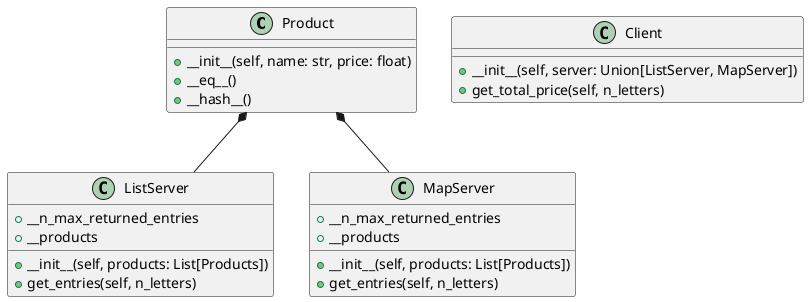 @startuml 

 class Product {
    +__init__(self, name: str, price: float)
    +__eq__()
    +__hash__()

}
class ListServer {
    +__init__(self, products: List[Products])
    +get_entries(self, n_letters)
    +__n_max_returned_entries
    +__products
}
class MapServer {
    +__init__(self, products: List[Products])
    +get_entries(self, n_letters)
    +__n_max_returned_entries
    +__products
}

class Client {
    +__init__(self, server: Union[ListServer, MapServer])
    +get_total_price(self, n_letters)
}


Product *-- MapServer
Product *-- ListServer

@enduml

PlantUML Class Diagram